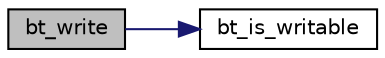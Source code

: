 digraph "bt_write"
{
 // LATEX_PDF_SIZE
  bgcolor="transparent";
  edge [fontname="Helvetica",fontsize="10",labelfontname="Helvetica",labelfontsize="10"];
  node [fontname="Helvetica",fontsize="10",shape=record];
  rankdir="LR";
  Node1 [label="bt_write",height=0.2,width=0.4,color="black", fillcolor="grey75", style="filled", fontcolor="black",tooltip=" "];
  Node1 -> Node2 [color="midnightblue",fontsize="10",style="solid",fontname="Helvetica"];
  Node2 [label="bt_is_writable",height=0.2,width=0.4,color="black",URL="$bt_8c.html#ae067c5bc3d459d0bd4d0e6561f67f462",tooltip=" "];
}

